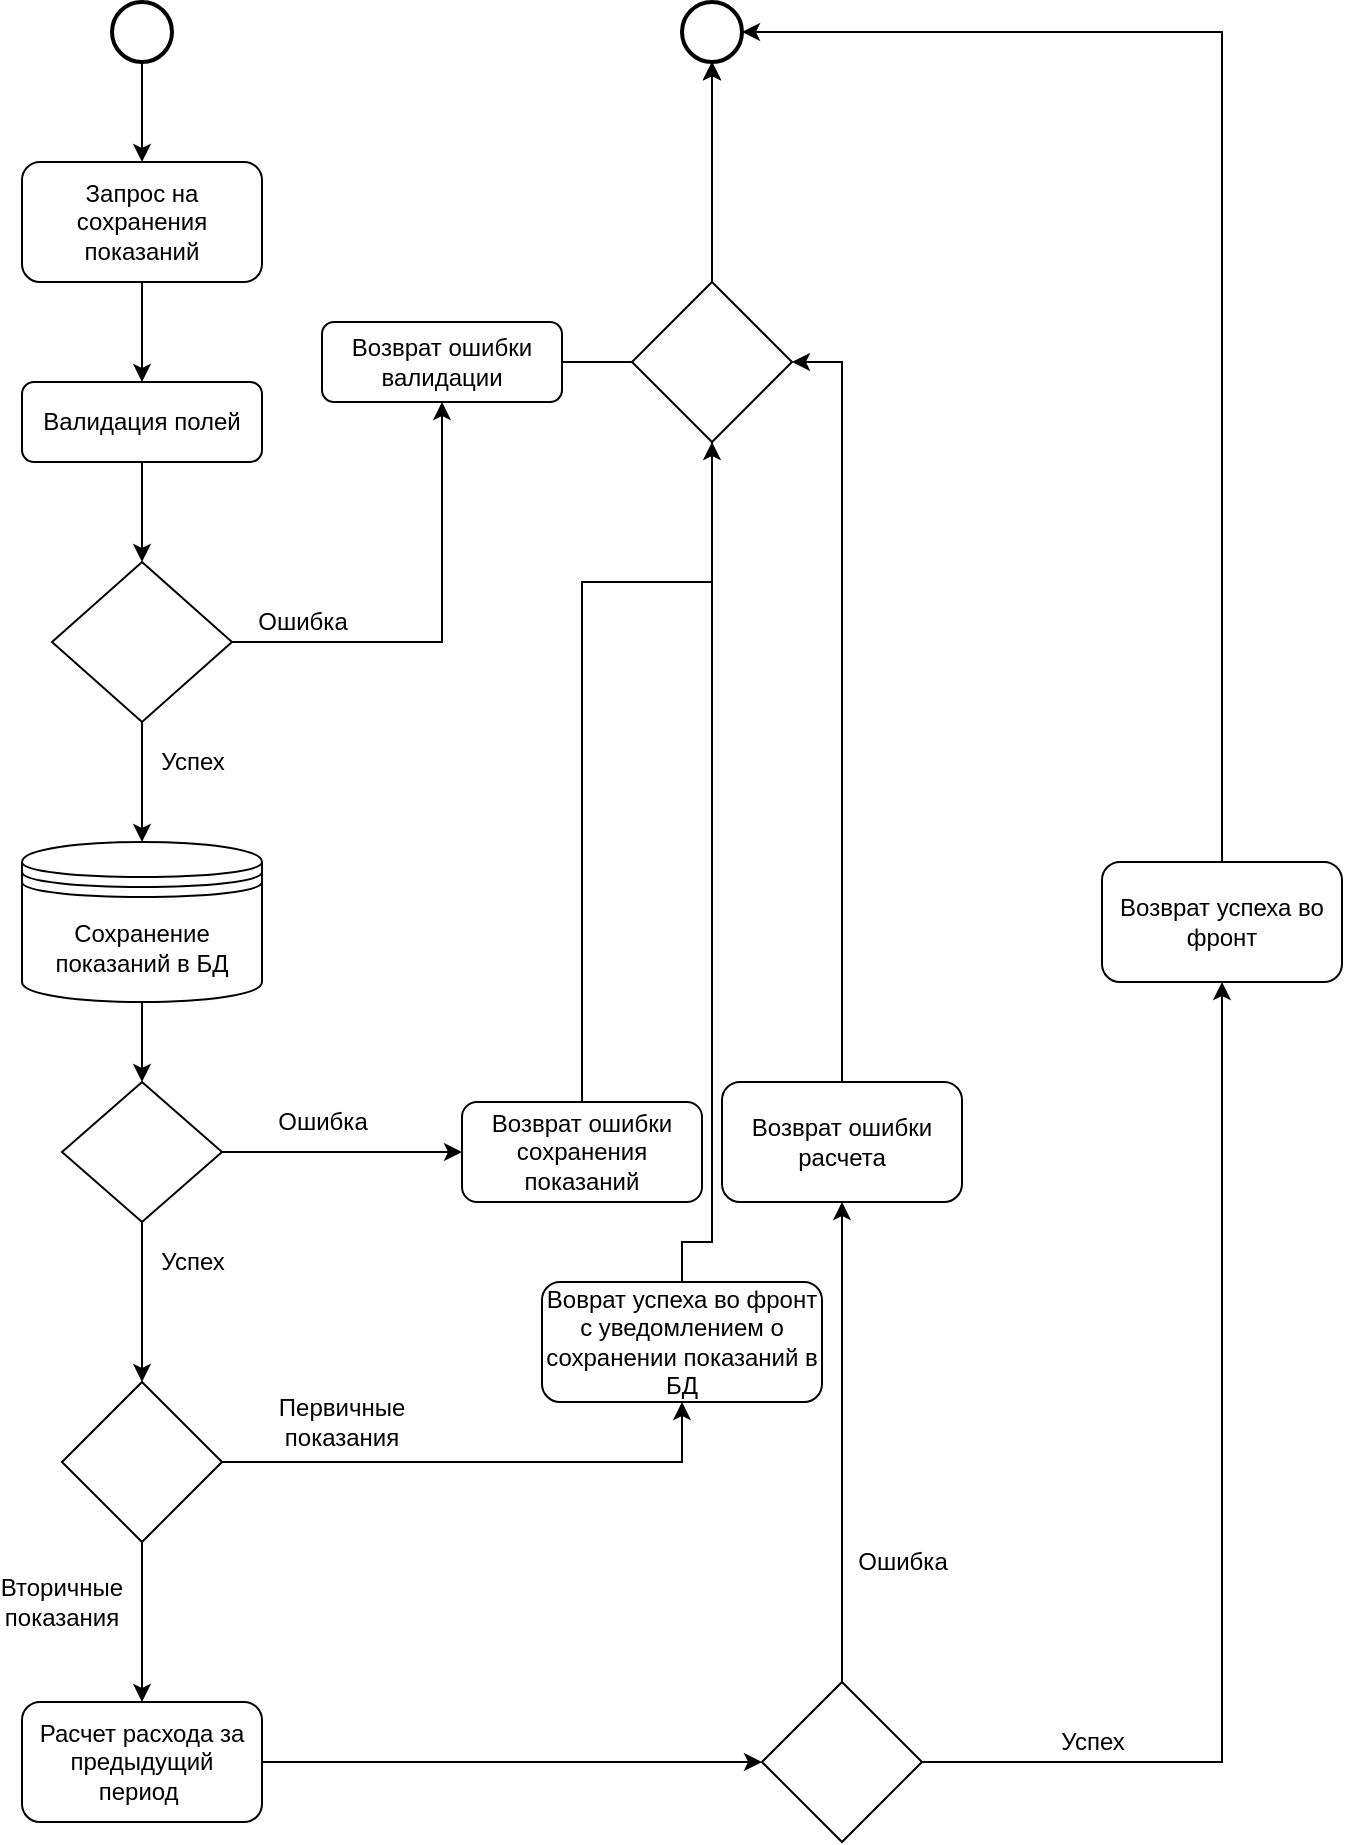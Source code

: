<mxfile version="13.0.7" type="device"><diagram id="C5RBs43oDa-KdzZeNtuy" name="Page-1"><mxGraphModel dx="868" dy="534" grid="1" gridSize="10" guides="1" tooltips="1" connect="1" arrows="1" fold="1" page="1" pageScale="1" pageWidth="827" pageHeight="1169" math="0" shadow="0"><root><mxCell id="WIyWlLk6GJQsqaUBKTNV-0"/><mxCell id="WIyWlLk6GJQsqaUBKTNV-1" parent="WIyWlLk6GJQsqaUBKTNV-0"/><mxCell id="J5NldK81sIDtRHPG4HkZ-3" value="" style="edgeStyle=orthogonalEdgeStyle;rounded=0;orthogonalLoop=1;jettySize=auto;html=1;" parent="WIyWlLk6GJQsqaUBKTNV-1" source="WIyWlLk6GJQsqaUBKTNV-3" target="J5NldK81sIDtRHPG4HkZ-2" edge="1"><mxGeometry relative="1" as="geometry"/></mxCell><mxCell id="WIyWlLk6GJQsqaUBKTNV-3" value="Запрос на сохранения показаний" style="rounded=1;whiteSpace=wrap;html=1;fontSize=12;glass=0;strokeWidth=1;shadow=0;" parent="WIyWlLk6GJQsqaUBKTNV-1" vertex="1"><mxGeometry x="90" y="210" width="120" height="60" as="geometry"/></mxCell><mxCell id="J5NldK81sIDtRHPG4HkZ-10" value="" style="edgeStyle=orthogonalEdgeStyle;rounded=0;orthogonalLoop=1;jettySize=auto;html=1;entryX=0.5;entryY=1;entryDx=0;entryDy=0;" parent="WIyWlLk6GJQsqaUBKTNV-1" source="WIyWlLk6GJQsqaUBKTNV-6" target="WIyWlLk6GJQsqaUBKTNV-7" edge="1"><mxGeometry relative="1" as="geometry"><mxPoint x="280" y="450" as="targetPoint"/></mxGeometry></mxCell><mxCell id="4oO-QZZcPenZ_myvI_Wq-8" style="edgeStyle=orthogonalEdgeStyle;rounded=0;orthogonalLoop=1;jettySize=auto;html=1;exitX=0.5;exitY=1;exitDx=0;exitDy=0;entryX=0.5;entryY=0;entryDx=0;entryDy=0;" edge="1" parent="WIyWlLk6GJQsqaUBKTNV-1" source="WIyWlLk6GJQsqaUBKTNV-6"><mxGeometry relative="1" as="geometry"><mxPoint x="150" y="550" as="targetPoint"/></mxGeometry></mxCell><mxCell id="WIyWlLk6GJQsqaUBKTNV-6" value="" style="rhombus;whiteSpace=wrap;html=1;shadow=0;fontFamily=Helvetica;fontSize=12;align=center;strokeWidth=1;spacing=6;spacingTop=-4;" parent="WIyWlLk6GJQsqaUBKTNV-1" vertex="1"><mxGeometry x="105" y="410" width="90" height="80" as="geometry"/></mxCell><mxCell id="J5NldK81sIDtRHPG4HkZ-16" value="" style="edgeStyle=orthogonalEdgeStyle;rounded=0;orthogonalLoop=1;jettySize=auto;html=1;entryX=0.5;entryY=1;entryDx=0;entryDy=0;entryPerimeter=0;" parent="WIyWlLk6GJQsqaUBKTNV-1" source="WIyWlLk6GJQsqaUBKTNV-7" target="J5NldK81sIDtRHPG4HkZ-13" edge="1"><mxGeometry relative="1" as="geometry"><mxPoint x="310" y="210" as="targetPoint"/></mxGeometry></mxCell><mxCell id="WIyWlLk6GJQsqaUBKTNV-7" value="Возврат ошибки валидации" style="rounded=1;whiteSpace=wrap;html=1;fontSize=12;glass=0;strokeWidth=1;shadow=0;" parent="WIyWlLk6GJQsqaUBKTNV-1" vertex="1"><mxGeometry x="240" y="290" width="120" height="40" as="geometry"/></mxCell><mxCell id="4oO-QZZcPenZ_myvI_Wq-3" style="edgeStyle=orthogonalEdgeStyle;rounded=0;orthogonalLoop=1;jettySize=auto;html=1;entryX=0.5;entryY=0;entryDx=0;entryDy=0;" edge="1" parent="WIyWlLk6GJQsqaUBKTNV-1" source="J5NldK81sIDtRHPG4HkZ-2"><mxGeometry relative="1" as="geometry"><mxPoint x="150" y="410" as="targetPoint"/></mxGeometry></mxCell><mxCell id="J5NldK81sIDtRHPG4HkZ-2" value="Валидация полей" style="rounded=1;whiteSpace=wrap;html=1;" parent="WIyWlLk6GJQsqaUBKTNV-1" vertex="1"><mxGeometry x="90" y="320" width="120" height="40" as="geometry"/></mxCell><mxCell id="J5NldK81sIDtRHPG4HkZ-5" value="Успех" style="text;html=1;align=center;verticalAlign=middle;resizable=0;points=[];autosize=1;" parent="WIyWlLk6GJQsqaUBKTNV-1" vertex="1"><mxGeometry x="150" y="500" width="50" height="20" as="geometry"/></mxCell><mxCell id="J5NldK81sIDtRHPG4HkZ-11" value="Ошибка" style="text;html=1;align=center;verticalAlign=middle;resizable=0;points=[];autosize=1;" parent="WIyWlLk6GJQsqaUBKTNV-1" vertex="1"><mxGeometry x="200" y="430" width="60" height="20" as="geometry"/></mxCell><mxCell id="J5NldK81sIDtRHPG4HkZ-14" value="" style="edgeStyle=orthogonalEdgeStyle;rounded=0;orthogonalLoop=1;jettySize=auto;html=1;" parent="WIyWlLk6GJQsqaUBKTNV-1" source="J5NldK81sIDtRHPG4HkZ-12" target="WIyWlLk6GJQsqaUBKTNV-3" edge="1"><mxGeometry relative="1" as="geometry"/></mxCell><mxCell id="J5NldK81sIDtRHPG4HkZ-12" value="" style="strokeWidth=2;html=1;shape=mxgraph.flowchart.start_2;whiteSpace=wrap;" parent="WIyWlLk6GJQsqaUBKTNV-1" vertex="1"><mxGeometry x="135" y="130" width="30" height="30" as="geometry"/></mxCell><mxCell id="J5NldK81sIDtRHPG4HkZ-13" value="" style="strokeWidth=2;html=1;shape=mxgraph.flowchart.start_2;whiteSpace=wrap;" parent="WIyWlLk6GJQsqaUBKTNV-1" vertex="1"><mxGeometry x="420" y="130" width="30" height="30" as="geometry"/></mxCell><mxCell id="4oO-QZZcPenZ_myvI_Wq-2" style="edgeStyle=orthogonalEdgeStyle;rounded=0;orthogonalLoop=1;jettySize=auto;html=1;entryX=0.5;entryY=0;entryDx=0;entryDy=0;" edge="1" parent="WIyWlLk6GJQsqaUBKTNV-1" source="J5NldK81sIDtRHPG4HkZ-23" target="J5NldK81sIDtRHPG4HkZ-26"><mxGeometry relative="1" as="geometry"/></mxCell><mxCell id="J5NldK81sIDtRHPG4HkZ-23" value="&lt;span&gt;Сохранение показаний в БД&lt;/span&gt;" style="shape=datastore;whiteSpace=wrap;html=1;" parent="WIyWlLk6GJQsqaUBKTNV-1" vertex="1"><mxGeometry x="90" y="550" width="120" height="80" as="geometry"/></mxCell><mxCell id="J5NldK81sIDtRHPG4HkZ-38" value="" style="edgeStyle=orthogonalEdgeStyle;rounded=0;orthogonalLoop=1;jettySize=auto;html=1;" parent="WIyWlLk6GJQsqaUBKTNV-1" source="J5NldK81sIDtRHPG4HkZ-26" target="J5NldK81sIDtRHPG4HkZ-32" edge="1"><mxGeometry relative="1" as="geometry"/></mxCell><mxCell id="4oO-QZZcPenZ_myvI_Wq-12" style="edgeStyle=orthogonalEdgeStyle;rounded=0;orthogonalLoop=1;jettySize=auto;html=1;exitX=0.5;exitY=1;exitDx=0;exitDy=0;entryX=0.5;entryY=0;entryDx=0;entryDy=0;" edge="1" parent="WIyWlLk6GJQsqaUBKTNV-1" source="J5NldK81sIDtRHPG4HkZ-26" target="4oO-QZZcPenZ_myvI_Wq-11"><mxGeometry relative="1" as="geometry"/></mxCell><mxCell id="J5NldK81sIDtRHPG4HkZ-26" value="" style="rhombus;whiteSpace=wrap;html=1;" parent="WIyWlLk6GJQsqaUBKTNV-1" vertex="1"><mxGeometry x="110" y="670" width="80" height="70" as="geometry"/></mxCell><mxCell id="J5NldK81sIDtRHPG4HkZ-28" value="Ошибка" style="text;html=1;align=center;verticalAlign=middle;resizable=0;points=[];autosize=1;" parent="WIyWlLk6GJQsqaUBKTNV-1" vertex="1"><mxGeometry x="210" y="680" width="60" height="20" as="geometry"/></mxCell><mxCell id="J5NldK81sIDtRHPG4HkZ-29" value="Успех" style="text;html=1;align=center;verticalAlign=middle;resizable=0;points=[];autosize=1;" parent="WIyWlLk6GJQsqaUBKTNV-1" vertex="1"><mxGeometry x="150" y="750" width="50" height="20" as="geometry"/></mxCell><mxCell id="J5NldK81sIDtRHPG4HkZ-40" value="" style="edgeStyle=orthogonalEdgeStyle;rounded=0;orthogonalLoop=1;jettySize=auto;html=1;entryX=0.5;entryY=1;entryDx=0;entryDy=0;entryPerimeter=0;" parent="WIyWlLk6GJQsqaUBKTNV-1" source="J5NldK81sIDtRHPG4HkZ-32" target="J5NldK81sIDtRHPG4HkZ-13" edge="1"><mxGeometry relative="1" as="geometry"><mxPoint x="435" y="575" as="targetPoint"/></mxGeometry></mxCell><mxCell id="J5NldK81sIDtRHPG4HkZ-32" value="Возврат ошибки сохранения показаний" style="rounded=1;whiteSpace=wrap;html=1;" parent="WIyWlLk6GJQsqaUBKTNV-1" vertex="1"><mxGeometry x="310" y="680" width="120" height="50" as="geometry"/></mxCell><mxCell id="J5NldK81sIDtRHPG4HkZ-46" value="" style="edgeStyle=orthogonalEdgeStyle;rounded=0;orthogonalLoop=1;jettySize=auto;html=1;entryX=0;entryY=0.5;entryDx=0;entryDy=0;" parent="WIyWlLk6GJQsqaUBKTNV-1" source="J5NldK81sIDtRHPG4HkZ-43" target="J5NldK81sIDtRHPG4HkZ-48" edge="1"><mxGeometry relative="1" as="geometry"><mxPoint x="413" y="1010" as="targetPoint"/><Array as="points"/></mxGeometry></mxCell><mxCell id="J5NldK81sIDtRHPG4HkZ-43" value="Расчет расхода за предыдущий период&amp;nbsp;" style="rounded=1;whiteSpace=wrap;html=1;" parent="WIyWlLk6GJQsqaUBKTNV-1" vertex="1"><mxGeometry x="90" y="980" width="120" height="60" as="geometry"/></mxCell><mxCell id="J5NldK81sIDtRHPG4HkZ-52" value="" style="edgeStyle=orthogonalEdgeStyle;rounded=0;orthogonalLoop=1;jettySize=auto;html=1;" parent="WIyWlLk6GJQsqaUBKTNV-1" source="J5NldK81sIDtRHPG4HkZ-48" target="J5NldK81sIDtRHPG4HkZ-51" edge="1"><mxGeometry relative="1" as="geometry"/></mxCell><mxCell id="J5NldK81sIDtRHPG4HkZ-60" value="" style="edgeStyle=orthogonalEdgeStyle;rounded=0;orthogonalLoop=1;jettySize=auto;html=1;entryX=0.5;entryY=1;entryDx=0;entryDy=0;" parent="WIyWlLk6GJQsqaUBKTNV-1" source="J5NldK81sIDtRHPG4HkZ-48" target="J5NldK81sIDtRHPG4HkZ-58" edge="1"><mxGeometry relative="1" as="geometry"><mxPoint x="690" y="830" as="targetPoint"/></mxGeometry></mxCell><mxCell id="J5NldK81sIDtRHPG4HkZ-48" value="" style="rhombus;whiteSpace=wrap;html=1;" parent="WIyWlLk6GJQsqaUBKTNV-1" vertex="1"><mxGeometry x="460" y="970" width="80" height="80" as="geometry"/></mxCell><mxCell id="J5NldK81sIDtRHPG4HkZ-49" value="Успех" style="text;html=1;align=center;verticalAlign=middle;resizable=0;points=[];autosize=1;" parent="WIyWlLk6GJQsqaUBKTNV-1" vertex="1"><mxGeometry x="600" y="990" width="50" height="20" as="geometry"/></mxCell><mxCell id="J5NldK81sIDtRHPG4HkZ-50" value="Ошибка" style="text;html=1;align=center;verticalAlign=middle;resizable=0;points=[];autosize=1;" parent="WIyWlLk6GJQsqaUBKTNV-1" vertex="1"><mxGeometry x="500" y="900" width="60" height="20" as="geometry"/></mxCell><mxCell id="J5NldK81sIDtRHPG4HkZ-54" value="" style="edgeStyle=orthogonalEdgeStyle;rounded=0;orthogonalLoop=1;jettySize=auto;html=1;" parent="WIyWlLk6GJQsqaUBKTNV-1" source="J5NldK81sIDtRHPG4HkZ-55" target="J5NldK81sIDtRHPG4HkZ-13" edge="1"><mxGeometry relative="1" as="geometry"><mxPoint x="500" y="590" as="targetPoint"/></mxGeometry></mxCell><mxCell id="J5NldK81sIDtRHPG4HkZ-51" value="Возврат ошибки расчета" style="rounded=1;whiteSpace=wrap;html=1;" parent="WIyWlLk6GJQsqaUBKTNV-1" vertex="1"><mxGeometry x="440" y="670" width="120" height="60" as="geometry"/></mxCell><mxCell id="J5NldK81sIDtRHPG4HkZ-55" value="" style="rhombus;whiteSpace=wrap;html=1;" parent="WIyWlLk6GJQsqaUBKTNV-1" vertex="1"><mxGeometry x="395" y="270" width="80" height="80" as="geometry"/></mxCell><mxCell id="J5NldK81sIDtRHPG4HkZ-56" value="" style="edgeStyle=orthogonalEdgeStyle;rounded=0;orthogonalLoop=1;jettySize=auto;html=1;" parent="WIyWlLk6GJQsqaUBKTNV-1" source="J5NldK81sIDtRHPG4HkZ-51" target="J5NldK81sIDtRHPG4HkZ-55" edge="1"><mxGeometry relative="1" as="geometry"><mxPoint x="500" y="670" as="sourcePoint"/><mxPoint x="435" y="160" as="targetPoint"/><Array as="points"><mxPoint x="500" y="310"/></Array></mxGeometry></mxCell><mxCell id="J5NldK81sIDtRHPG4HkZ-62" value="" style="edgeStyle=orthogonalEdgeStyle;rounded=0;orthogonalLoop=1;jettySize=auto;html=1;entryX=1;entryY=0.5;entryDx=0;entryDy=0;entryPerimeter=0;exitX=0.5;exitY=0;exitDx=0;exitDy=0;" parent="WIyWlLk6GJQsqaUBKTNV-1" source="J5NldK81sIDtRHPG4HkZ-58" target="J5NldK81sIDtRHPG4HkZ-13" edge="1"><mxGeometry relative="1" as="geometry"><mxPoint x="690" y="150" as="targetPoint"/></mxGeometry></mxCell><mxCell id="J5NldK81sIDtRHPG4HkZ-58" value="Возврат успеха во фронт" style="rounded=1;whiteSpace=wrap;html=1;" parent="WIyWlLk6GJQsqaUBKTNV-1" vertex="1"><mxGeometry x="630" y="560" width="120" height="60" as="geometry"/></mxCell><mxCell id="4oO-QZZcPenZ_myvI_Wq-13" style="edgeStyle=orthogonalEdgeStyle;rounded=0;orthogonalLoop=1;jettySize=auto;html=1;entryX=0.5;entryY=0;entryDx=0;entryDy=0;" edge="1" parent="WIyWlLk6GJQsqaUBKTNV-1" source="4oO-QZZcPenZ_myvI_Wq-11" target="J5NldK81sIDtRHPG4HkZ-43"><mxGeometry relative="1" as="geometry"/></mxCell><mxCell id="4oO-QZZcPenZ_myvI_Wq-16" style="edgeStyle=orthogonalEdgeStyle;rounded=0;orthogonalLoop=1;jettySize=auto;html=1;exitX=1;exitY=0.5;exitDx=0;exitDy=0;entryX=0.5;entryY=1;entryDx=0;entryDy=0;" edge="1" parent="WIyWlLk6GJQsqaUBKTNV-1" source="4oO-QZZcPenZ_myvI_Wq-11" target="4oO-QZZcPenZ_myvI_Wq-17"><mxGeometry relative="1" as="geometry"><mxPoint x="420" y="860" as="targetPoint"/></mxGeometry></mxCell><mxCell id="4oO-QZZcPenZ_myvI_Wq-11" value="" style="rhombus;whiteSpace=wrap;html=1;" vertex="1" parent="WIyWlLk6GJQsqaUBKTNV-1"><mxGeometry x="110" y="820" width="80" height="80" as="geometry"/></mxCell><mxCell id="4oO-QZZcPenZ_myvI_Wq-14" value="Первичные показания" style="text;html=1;strokeColor=none;fillColor=none;align=center;verticalAlign=middle;whiteSpace=wrap;rounded=0;" vertex="1" parent="WIyWlLk6GJQsqaUBKTNV-1"><mxGeometry x="230" y="830" width="40" height="20" as="geometry"/></mxCell><mxCell id="4oO-QZZcPenZ_myvI_Wq-15" value="Вторичные показания" style="text;html=1;strokeColor=none;fillColor=none;align=center;verticalAlign=middle;whiteSpace=wrap;rounded=0;" vertex="1" parent="WIyWlLk6GJQsqaUBKTNV-1"><mxGeometry x="90" y="920" width="40" height="20" as="geometry"/></mxCell><mxCell id="4oO-QZZcPenZ_myvI_Wq-18" style="edgeStyle=orthogonalEdgeStyle;rounded=0;orthogonalLoop=1;jettySize=auto;html=1;entryX=0.5;entryY=1;entryDx=0;entryDy=0;" edge="1" parent="WIyWlLk6GJQsqaUBKTNV-1" source="4oO-QZZcPenZ_myvI_Wq-17" target="J5NldK81sIDtRHPG4HkZ-55"><mxGeometry relative="1" as="geometry"><Array as="points"><mxPoint x="420" y="750"/><mxPoint x="435" y="750"/></Array></mxGeometry></mxCell><mxCell id="4oO-QZZcPenZ_myvI_Wq-17" value="Воврат успеха во фронт с уведомлением о сохранении показаний в БД" style="rounded=1;whiteSpace=wrap;html=1;" vertex="1" parent="WIyWlLk6GJQsqaUBKTNV-1"><mxGeometry x="350" y="770" width="140" height="60" as="geometry"/></mxCell></root></mxGraphModel></diagram></mxfile>